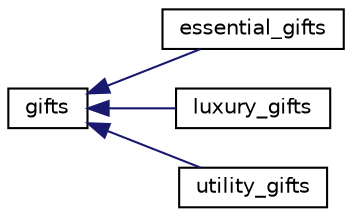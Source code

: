 digraph "Graphical Class Hierarchy"
{
  edge [fontname="Helvetica",fontsize="10",labelfontname="Helvetica",labelfontsize="10"];
  node [fontname="Helvetica",fontsize="10",shape=record];
  rankdir="LR";
  Node1 [label="gifts",height=0.2,width=0.4,color="black", fillcolor="white", style="filled",URL="$classgifts.html",tooltip="class gifts. "];
  Node1 -> Node2 [dir="back",color="midnightblue",fontsize="10",style="solid",fontname="Helvetica"];
  Node2 [label="essential_gifts",height=0.2,width=0.4,color="black", fillcolor="white", style="filled",URL="$classessential__gifts.html",tooltip="class essential_gifts. "];
  Node1 -> Node3 [dir="back",color="midnightblue",fontsize="10",style="solid",fontname="Helvetica"];
  Node3 [label="luxury_gifts",height=0.2,width=0.4,color="black", fillcolor="white", style="filled",URL="$classluxury__gifts.html",tooltip="class luxury_gifts. "];
  Node1 -> Node4 [dir="back",color="midnightblue",fontsize="10",style="solid",fontname="Helvetica"];
  Node4 [label="utility_gifts",height=0.2,width=0.4,color="black", fillcolor="white", style="filled",URL="$classutility__gifts.html",tooltip="class utility gifts. "];
}
